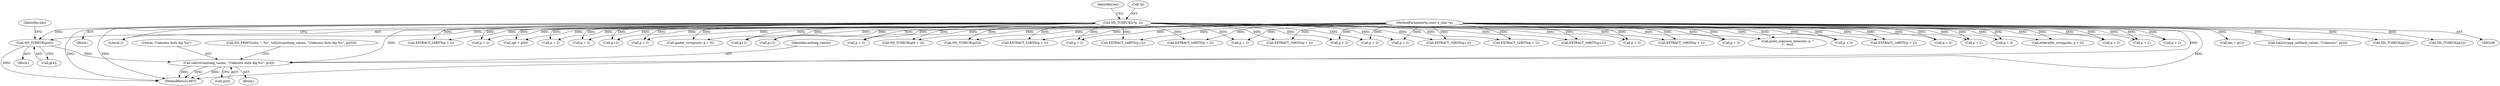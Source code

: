 digraph "0_tcpdump_7029d15f148ef24bb7c6668bc640f5470d085e5a_2@array" {
"1000390" [label="(Call,tok2str(authalg_values, \"Unknown Auth Alg %u\", p[4]))"];
"1000381" [label="(Call,ND_TCHECK(p[4]))"];
"1000110" [label="(MethodParameterIn,const u_char *p)"];
"1000121" [label="(Call,ND_TCHECK2(*p, 2))"];
"1000379" [label="(Block,)"];
"1000271" [label="(Call,ND_TCHECK(p[6 + i]))"];
"1000240" [label="(Call,p + 2)"];
"1000239" [label="(Call,EXTRACT_24BITS(p + 2))"];
"1000371" [label="(Call,p + 2)"];
"1000125" [label="(Call,len = p[1])"];
"1000564" [label="(Call,p + 2)"];
"1000311" [label="(Call,EXTRACT_16BITS(p + 2))"];
"1000429" [label="(Call,EXTRACT_16BITS(p+2))"];
"1000490" [label="(Call,p + 2)"];
"1000554" [label="(Call,p + 2)"];
"1000130" [label="(Call,opt = p[0])"];
"1000393" [label="(Call,p[4])"];
"1000376" [label="(Call,p+2)"];
"1000430" [label="(Call,p+2)"];
"1000124" [label="(Literal,2)"];
"1000423" [label="(Call,p + 2)"];
"1000222" [label="(Call,p + 2)"];
"1000340" [label="(Call,p + 2)"];
"1000499" [label="(Call,EXTRACT_16BITS(p + 2))"];
"1000392" [label="(Literal,\"Unknown Auth Alg %u\")"];
"1000385" [label="(Call,ND_PRINT((ndo, \", %s\", tok2str(authalg_values, \"Unknown Auth Alg %u\", p[4]))))"];
"1000391" [label="(Identifier,authalg_values)"];
"1000530" [label="(Call,tok2str(ppp_callback_values, \"Unknown\", p[2]))"];
"1000403" [label="(Call,print_unknown_data(ndo, p, \"\n\t\", len))"];
"1000563" [label="(Call,EXTRACT_16BITS(p + 2))"];
"1000330" [label="(Call,p + 2)"];
"1000302" [label="(Call,p + 2)"];
"1000520" [label="(Call,ND_TCHECK(p[2]))"];
"1000580" [label="(Call,ND_TCHECK(p[2]))"];
"1000312" [label="(Call,p + 2)"];
"1000624" [label="(Call,ipaddr_string(ndo, p + 3))"];
"1000236" [label="(Call,p+2)"];
"1000243" [label="(Call,ND_TCHECK(p[5]))"];
"1000339" [label="(Call,EXTRACT_32BITS(p + 2))"];
"1000112" [label="(Block,)"];
"1000235" [label="(Call,EXTRACT_24BITS(p+2))"];
"1000370" [label="(Call,EXTRACT_16BITS(p + 2))"];
"1000358" [label="(Call,p + 2)"];
"1000388" [label="(Block,)"];
"1000387" [label="(Identifier,ndo)"];
"1000121" [label="(Call,ND_TCHECK2(*p, 2))"];
"1000467" [label="(Call,EXTRACT_32BITS(p + 2))"];
"1000375" [label="(Call,EXTRACT_16BITS(p+2))"];
"1000626" [label="(Call,p + 3)"];
"1000382" [label="(Call,p[4])"];
"1000126" [label="(Identifier,len)"];
"1000655" [label="(Call,p + 3)"];
"1000390" [label="(Call,tok2str(authalg_values, \"Unknown Auth Alg %u\", p[4]))"];
"1000745" [label="(MethodReturn,RET)"];
"1000500" [label="(Call,p + 2)"];
"1000644" [label="(Call,p + 3)"];
"1000122" [label="(Call,*p)"];
"1000110" [label="(MethodParameterIn,const u_char *p)"];
"1000381" [label="(Call,ND_TCHECK(p[4]))"];
"1000653" [label="(Call,etheraddr_string(ndo, p + 3))"];
"1000615" [label="(Call,p + 3)"];
"1000468" [label="(Call,p + 2)"];
"1000458" [label="(Call,p + 2)"];
"1000390" -> "1000388"  [label="AST: "];
"1000390" -> "1000393"  [label="CFG: "];
"1000391" -> "1000390"  [label="AST: "];
"1000392" -> "1000390"  [label="AST: "];
"1000393" -> "1000390"  [label="AST: "];
"1000385" -> "1000390"  [label="CFG: "];
"1000390" -> "1000745"  [label="DDG: "];
"1000390" -> "1000745"  [label="DDG: "];
"1000390" -> "1000745"  [label="DDG: "];
"1000381" -> "1000390"  [label="DDG: "];
"1000110" -> "1000390"  [label="DDG: "];
"1000121" -> "1000390"  [label="DDG: "];
"1000381" -> "1000379"  [label="AST: "];
"1000381" -> "1000382"  [label="CFG: "];
"1000382" -> "1000381"  [label="AST: "];
"1000387" -> "1000381"  [label="CFG: "];
"1000381" -> "1000745"  [label="DDG: "];
"1000110" -> "1000381"  [label="DDG: "];
"1000121" -> "1000381"  [label="DDG: "];
"1000110" -> "1000108"  [label="AST: "];
"1000110" -> "1000745"  [label="DDG: "];
"1000110" -> "1000125"  [label="DDG: "];
"1000110" -> "1000130"  [label="DDG: "];
"1000110" -> "1000222"  [label="DDG: "];
"1000110" -> "1000235"  [label="DDG: "];
"1000110" -> "1000236"  [label="DDG: "];
"1000110" -> "1000239"  [label="DDG: "];
"1000110" -> "1000240"  [label="DDG: "];
"1000110" -> "1000243"  [label="DDG: "];
"1000110" -> "1000271"  [label="DDG: "];
"1000110" -> "1000302"  [label="DDG: "];
"1000110" -> "1000311"  [label="DDG: "];
"1000110" -> "1000312"  [label="DDG: "];
"1000110" -> "1000330"  [label="DDG: "];
"1000110" -> "1000339"  [label="DDG: "];
"1000110" -> "1000340"  [label="DDG: "];
"1000110" -> "1000358"  [label="DDG: "];
"1000110" -> "1000370"  [label="DDG: "];
"1000110" -> "1000371"  [label="DDG: "];
"1000110" -> "1000375"  [label="DDG: "];
"1000110" -> "1000376"  [label="DDG: "];
"1000110" -> "1000403"  [label="DDG: "];
"1000110" -> "1000423"  [label="DDG: "];
"1000110" -> "1000429"  [label="DDG: "];
"1000110" -> "1000430"  [label="DDG: "];
"1000110" -> "1000458"  [label="DDG: "];
"1000110" -> "1000467"  [label="DDG: "];
"1000110" -> "1000468"  [label="DDG: "];
"1000110" -> "1000490"  [label="DDG: "];
"1000110" -> "1000499"  [label="DDG: "];
"1000110" -> "1000500"  [label="DDG: "];
"1000110" -> "1000520"  [label="DDG: "];
"1000110" -> "1000530"  [label="DDG: "];
"1000110" -> "1000554"  [label="DDG: "];
"1000110" -> "1000563"  [label="DDG: "];
"1000110" -> "1000564"  [label="DDG: "];
"1000110" -> "1000580"  [label="DDG: "];
"1000110" -> "1000615"  [label="DDG: "];
"1000110" -> "1000624"  [label="DDG: "];
"1000110" -> "1000626"  [label="DDG: "];
"1000110" -> "1000644"  [label="DDG: "];
"1000110" -> "1000653"  [label="DDG: "];
"1000110" -> "1000655"  [label="DDG: "];
"1000121" -> "1000112"  [label="AST: "];
"1000121" -> "1000124"  [label="CFG: "];
"1000122" -> "1000121"  [label="AST: "];
"1000124" -> "1000121"  [label="AST: "];
"1000126" -> "1000121"  [label="CFG: "];
"1000121" -> "1000745"  [label="DDG: "];
"1000121" -> "1000745"  [label="DDG: "];
"1000121" -> "1000130"  [label="DDG: "];
"1000121" -> "1000222"  [label="DDG: "];
"1000121" -> "1000235"  [label="DDG: "];
"1000121" -> "1000236"  [label="DDG: "];
"1000121" -> "1000239"  [label="DDG: "];
"1000121" -> "1000240"  [label="DDG: "];
"1000121" -> "1000243"  [label="DDG: "];
"1000121" -> "1000271"  [label="DDG: "];
"1000121" -> "1000302"  [label="DDG: "];
"1000121" -> "1000311"  [label="DDG: "];
"1000121" -> "1000312"  [label="DDG: "];
"1000121" -> "1000330"  [label="DDG: "];
"1000121" -> "1000339"  [label="DDG: "];
"1000121" -> "1000340"  [label="DDG: "];
"1000121" -> "1000358"  [label="DDG: "];
"1000121" -> "1000370"  [label="DDG: "];
"1000121" -> "1000371"  [label="DDG: "];
"1000121" -> "1000375"  [label="DDG: "];
"1000121" -> "1000376"  [label="DDG: "];
"1000121" -> "1000403"  [label="DDG: "];
"1000121" -> "1000423"  [label="DDG: "];
"1000121" -> "1000429"  [label="DDG: "];
"1000121" -> "1000430"  [label="DDG: "];
"1000121" -> "1000458"  [label="DDG: "];
"1000121" -> "1000467"  [label="DDG: "];
"1000121" -> "1000468"  [label="DDG: "];
"1000121" -> "1000490"  [label="DDG: "];
"1000121" -> "1000499"  [label="DDG: "];
"1000121" -> "1000500"  [label="DDG: "];
"1000121" -> "1000554"  [label="DDG: "];
"1000121" -> "1000563"  [label="DDG: "];
"1000121" -> "1000564"  [label="DDG: "];
"1000121" -> "1000615"  [label="DDG: "];
"1000121" -> "1000624"  [label="DDG: "];
"1000121" -> "1000626"  [label="DDG: "];
"1000121" -> "1000644"  [label="DDG: "];
"1000121" -> "1000653"  [label="DDG: "];
"1000121" -> "1000655"  [label="DDG: "];
}

